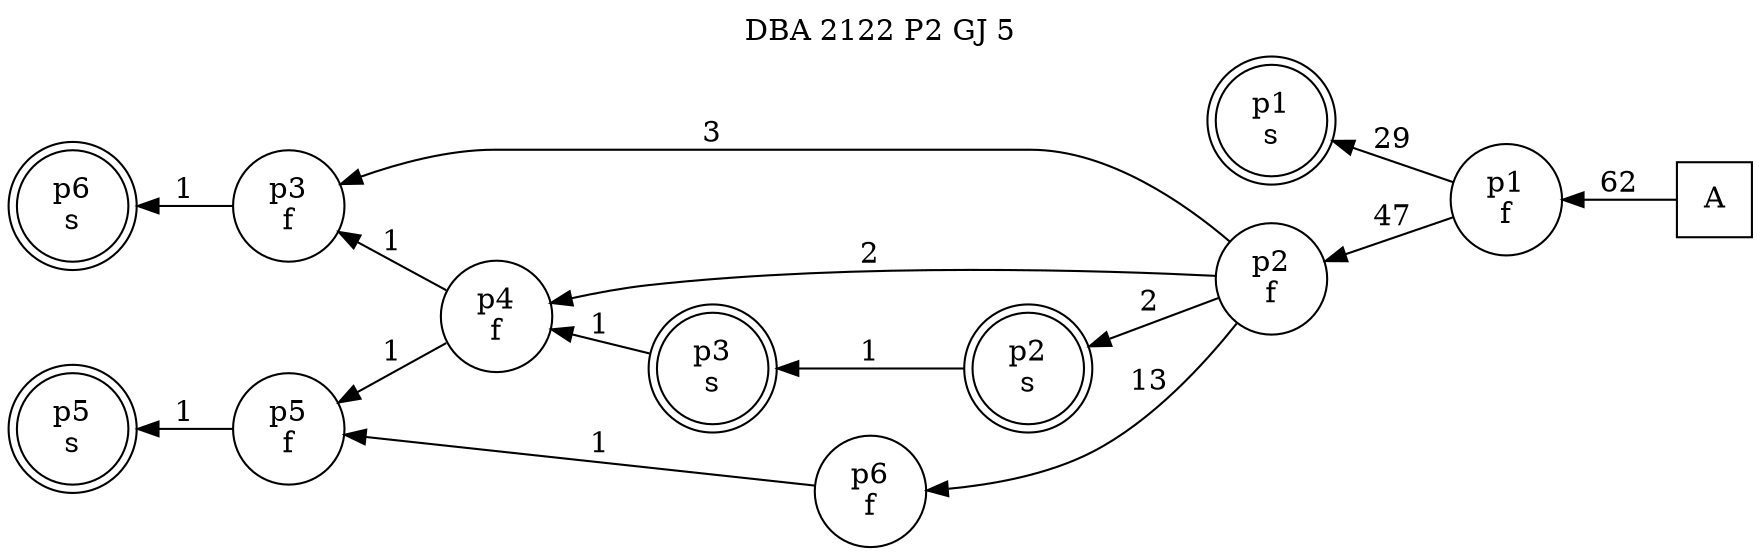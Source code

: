 digraph DBA_2122_P2_GJ_5_GOOD {
labelloc="tl"
label= " DBA 2122 P2 GJ 5 "
rankdir="RL";
"A" [shape="square" label="A"]
"p1_f" [shape="circle" label="p1
f"]
"p1_s" [shape="doublecircle" label="p1
s"]
"p2_f" [shape="circle" label="p2
f"]
"p3_f" [shape="circle" label="p3
f"]
"p4_f" [shape="circle" label="p4
f"]
"p2_s" [shape="doublecircle" label="p2
s"]
"p6_f" [shape="circle" label="p6
f"]
"p5_f" [shape="circle" label="p5
f"]
"p6_s" [shape="doublecircle" label="p6
s"]
"p3_s" [shape="doublecircle" label="p3
s"]
"p5_s" [shape="doublecircle" label="p5
s"]
"A" -> "p1_f" [ label=62]
"p1_f" -> "p1_s" [ label=29]
"p1_f" -> "p2_f" [ label=47]
"p2_f" -> "p3_f" [ label=3]
"p2_f" -> "p4_f" [ label=2]
"p2_f" -> "p2_s" [ label=2]
"p2_f" -> "p6_f" [ label=13]
"p3_f" -> "p6_s" [ label=1]
"p4_f" -> "p3_f" [ label=1]
"p4_f" -> "p5_f" [ label=1]
"p2_s" -> "p3_s" [ label=1]
"p6_f" -> "p5_f" [ label=1]
"p5_f" -> "p5_s" [ label=1]
"p3_s" -> "p4_f" [ label=1]
}

